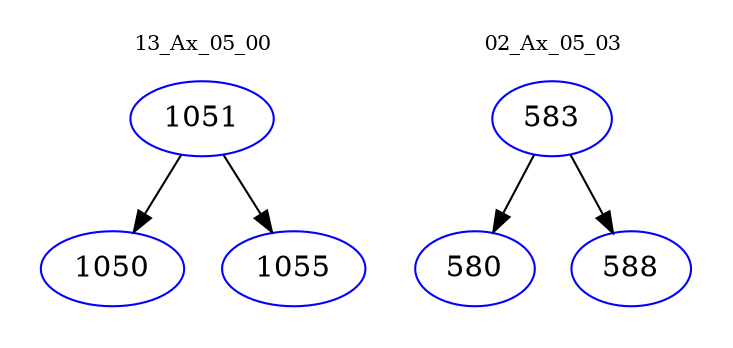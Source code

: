 digraph{
subgraph cluster_0 {
color = white
label = "13_Ax_05_00";
fontsize=10;
T0_1051 [label="1051", color="blue"]
T0_1051 -> T0_1050 [color="black"]
T0_1050 [label="1050", color="blue"]
T0_1051 -> T0_1055 [color="black"]
T0_1055 [label="1055", color="blue"]
}
subgraph cluster_1 {
color = white
label = "02_Ax_05_03";
fontsize=10;
T1_583 [label="583", color="blue"]
T1_583 -> T1_580 [color="black"]
T1_580 [label="580", color="blue"]
T1_583 -> T1_588 [color="black"]
T1_588 [label="588", color="blue"]
}
}
